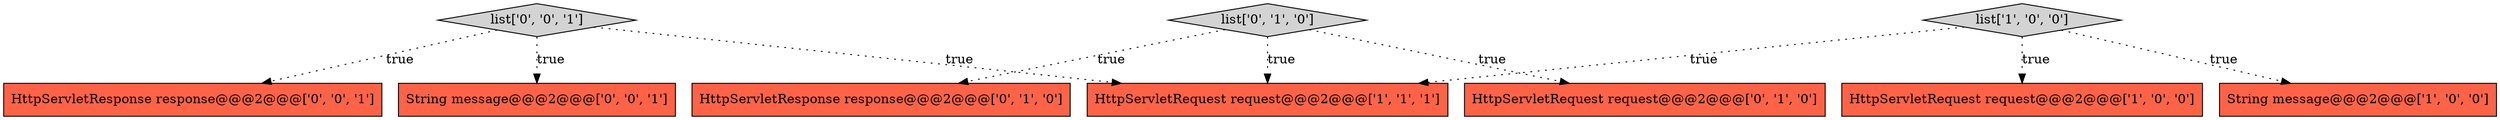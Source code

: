 digraph {
9 [style = filled, label = "HttpServletResponse response@@@2@@@['0', '0', '1']", fillcolor = tomato, shape = box image = "AAA0AAABBB3BBB"];
6 [style = filled, label = "list['0', '1', '0']", fillcolor = lightgray, shape = diamond image = "AAA0AAABBB2BBB"];
3 [style = filled, label = "HttpServletRequest request@@@2@@@['1', '1', '1']", fillcolor = tomato, shape = box image = "AAA0AAABBB1BBB"];
4 [style = filled, label = "HttpServletRequest request@@@2@@@['0', '1', '0']", fillcolor = tomato, shape = box image = "AAA0AAABBB2BBB"];
7 [style = filled, label = "list['0', '0', '1']", fillcolor = lightgray, shape = diamond image = "AAA0AAABBB3BBB"];
1 [style = filled, label = "HttpServletRequest request@@@2@@@['1', '0', '0']", fillcolor = tomato, shape = box image = "AAA0AAABBB1BBB"];
2 [style = filled, label = "String message@@@2@@@['1', '0', '0']", fillcolor = tomato, shape = box image = "AAA0AAABBB1BBB"];
0 [style = filled, label = "list['1', '0', '0']", fillcolor = lightgray, shape = diamond image = "AAA0AAABBB1BBB"];
5 [style = filled, label = "HttpServletResponse response@@@2@@@['0', '1', '0']", fillcolor = tomato, shape = box image = "AAA0AAABBB2BBB"];
8 [style = filled, label = "String message@@@2@@@['0', '0', '1']", fillcolor = tomato, shape = box image = "AAA0AAABBB3BBB"];
0->2 [style = dotted, label="true"];
6->5 [style = dotted, label="true"];
6->4 [style = dotted, label="true"];
0->3 [style = dotted, label="true"];
0->1 [style = dotted, label="true"];
7->9 [style = dotted, label="true"];
7->3 [style = dotted, label="true"];
6->3 [style = dotted, label="true"];
7->8 [style = dotted, label="true"];
}

